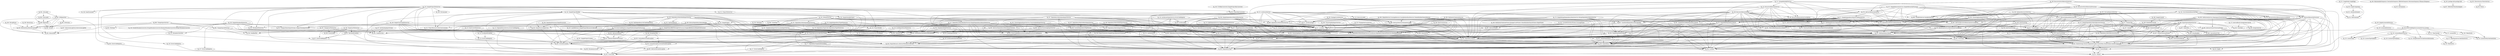 digraph G { 
"fg_002: AbstractDeviateException" -> "fg_001: ErrorCode"; 
"fg_003: DeviateException" -> "fg_002: AbstractDeviateException"; 
"fg_003: DeviateException" -> "fg_001: ErrorCode"; 
"fg_015: AttributeElement" -> "fg_014: XmlConstants"; 
"fg_016: GraphComponent" -> "fg_015: AttributeElement"; 
"fg_016: GraphComponent" -> "fg_014: XmlConstants"; 
"fg_024: LicenseException,DeviateFatalException" -> "fg_002: AbstractDeviateException"; 
"fg_024: LicenseException,DeviateFatalException" -> "fg_001: ErrorCode"; 
"fg_025: LicenseRestrictionException" -> "fg_003: DeviateException"; 
"fg_025: LicenseRestrictionException" -> "fg_001: ErrorCode"; 
"fg_027: ErrorCodeRegistry" -> "fg_001: ErrorCode"; 
"fg_028: HistoryEntry,HistoryConstants" -> "fg_005: HistoryPath"; 
"fg_029: TreeNode" -> "fg_010: Depth"; 
"fg_031: Ordered,NamePreProcessor" -> "fg_003: DeviateException"; 
"fg_032: ErrorCodeRegistry,ErrorCodeRegistry,ErrorCodeRegistry" -> "fg_001: ErrorCode"; 
"fg_033: NameProcessingService" -> "fg_003: DeviateException"; 
"fg_034: ProjectResource,AbstractMetadataCollection" -> "fg_009: MetadataAccessor"; 
"fg_035: TriFunction,DeviateExceptionBuilder" -> "fg_002: AbstractDeviateException"; 
"fg_035: TriFunction,DeviateExceptionBuilder" -> "fg_003: DeviateException"; 
"fg_035: TriFunction,DeviateExceptionBuilder" -> "fg_025: LicenseRestrictionException"; 
"fg_035: TriFunction,DeviateExceptionBuilder" -> "fg_001: ErrorCode"; 
"fg_035: TriFunction,DeviateExceptionBuilder" -> "fg_024: LicenseException,DeviateFatalException"; 
"fg_037: RevisionException" -> "fg_027: ErrorCodeRegistry"; 
"fg_037: RevisionException" -> "fg_003: DeviateException"; 
"fg_039: Dependency" -> "fg_038: Location"; 
"fg_039: Dependency" -> "fg_008: DependencyType"; 
"fg_040: DependencyMatrix" -> "fg_038: Location"; 
"fg_040: DependencyMatrix" -> "fg_034: ProjectResource,AbstractMetadataCollection"; 
"fg_040: DependencyMatrix" -> "fg_008: DependencyType"; 
"fg_040: DependencyMatrix" -> "fg_039: Dependency"; 
"fg_042: ClusterGroup,ClusterComponentCopier,ClusterItem,ClusterVisitor,ClusterComponent" -> "fg_041: Named"; 
"fg_042: ClusterGroup,ClusterComponentCopier,ClusterItem,ClusterVisitor,ClusterComponent" -> "fg_010: Depth"; 
"fg_042: ClusterGroup,ClusterComponentCopier,ClusterItem,ClusterVisitor,ClusterComponent" -> "fg_043: ClusterParent"; 
"fg_043: ClusterParent" -> "fg_041: Named"; 
"fg_044: Clustering" -> "fg_034: ProjectResource,AbstractMetadataCollection"; 
"fg_044: Clustering" -> "fg_042: ClusterGroup,ClusterComponentCopier,ClusterItem,ClusterVisitor,ClusterComponent"; 
"fg_044: Clustering" -> "fg_043: ClusterParent"; 
"fg_045: AbstractOrdered" -> "fg_031: Ordered,NamePreProcessor"; 
"fg_047: ClusterTraversalVisitor" -> "fg_044: Clustering"; 
"fg_047: ClusterTraversalVisitor" -> "fg_042: ClusterGroup,ClusterComponentCopier,ClusterItem,ClusterVisitor,ClusterComponent"; 
"fg_047: ClusterTraversalVisitor" -> "fg_046: TraversalVisitResult"; 
"fg_048: ClusterTraversal" -> "fg_044: Clustering"; 
"fg_048: ClusterTraversal" -> "fg_047: ClusterTraversalVisitor"; 
"fg_048: ClusterTraversal" -> "fg_042: ClusterGroup,ClusterComponentCopier,ClusterItem,ClusterVisitor,ClusterComponent"; 
"fg_048: ClusterTraversal" -> "fg_046: TraversalVisitResult"; 
"fg_049: DependencyMatrixReclusterService" -> "fg_040: DependencyMatrix"; 
"fg_049: DependencyMatrixReclusterService" -> "fg_044: Clustering"; 
"fg_049: DependencyMatrixReclusterService" -> "fg_042: ClusterGroup,ClusterComponentCopier,ClusterItem,ClusterVisitor,ClusterComponent"; 
"fg_050: DependencyMatrixExportService,ArchIssue,DependencyMatrixFileService,RootIndexElement" -> "fg_040: DependencyMatrix"; 
"fg_051: DependencyTypeFamily" -> "fg_008: DependencyType"; 
"fg_051: DependencyTypeFamily" -> "fg_039: Dependency"; 
"fg_052: BidiDependencyMatrix" -> "fg_040: DependencyMatrix"; 
"fg_052: BidiDependencyMatrix" -> "fg_038: Location"; 
"fg_052: BidiDependencyMatrix" -> "fg_008: DependencyType"; 
"fg_052: BidiDependencyMatrix" -> "fg_039: Dependency"; 
"fg_053: ClusteringImportService,ClusteringFileService,ClusteringExportService" -> "fg_044: Clustering"; 
"fg_054: SimpleDependencyMatrix" -> "fg_051: DependencyTypeFamily"; 
"fg_054: SimpleDependencyMatrix" -> "fg_040: DependencyMatrix"; 
"fg_054: SimpleDependencyMatrix" -> "fg_038: Location"; 
"fg_054: SimpleDependencyMatrix" -> "fg_034: ProjectResource,AbstractMetadataCollection"; 
"fg_054: SimpleDependencyMatrix" -> "fg_008: DependencyType"; 
"fg_054: SimpleDependencyMatrix" -> "fg_039: Dependency"; 
"fg_055: SimpleDependency" -> "fg_038: Location"; 
"fg_055: SimpleDependency" -> "fg_008: DependencyType"; 
"fg_055: SimpleDependency" -> "fg_039: Dependency"; 
"fg_056: DependencyMatrixBuilder" -> "fg_008: DependencyType"; 
"fg_056: DependencyMatrixBuilder" -> "fg_039: Dependency"; 
"fg_057: SimpleDependencyMatrixBuilder" -> "fg_056: DependencyMatrixBuilder"; 
"fg_057: SimpleDependencyMatrixBuilder" -> "fg_040: DependencyMatrix"; 
"fg_057: SimpleDependencyMatrixBuilder" -> "fg_055: SimpleDependency"; 
"fg_057: SimpleDependencyMatrixBuilder" -> "fg_054: SimpleDependencyMatrix"; 
"fg_057: SimpleDependencyMatrixBuilder" -> "fg_008: DependencyType"; 
"fg_057: SimpleDependencyMatrixBuilder" -> "fg_032: ErrorCodeRegistry,ErrorCodeRegistry,ErrorCodeRegistry"; 
"fg_057: SimpleDependencyMatrixBuilder" -> "fg_035: TriFunction,DeviateExceptionBuilder"; 
"fg_057: SimpleDependencyMatrixBuilder" -> "fg_039: Dependency"; 
"fg_058: DependencyMatrixImportService" -> "fg_040: DependencyMatrix"; 
"fg_059: CustomDependencyTypeFactory" -> "fg_051: DependencyTypeFamily"; 
"fg_059: CustomDependencyTypeFactory" -> "fg_008: DependencyType"; 
"fg_060: AbstractClusteringExportService" -> "fg_044: Clustering"; 
"fg_060: AbstractClusteringExportService" -> "fg_006: FilePathUtils"; 
"fg_060: AbstractClusteringExportService" -> "fg_032: ErrorCodeRegistry,ErrorCodeRegistry,ErrorCodeRegistry"; 
"fg_060: AbstractClusteringExportService" -> "fg_053: ClusteringImportService,ClusteringFileService,ClusteringExportService"; 
"fg_060: AbstractClusteringExportService" -> "fg_035: TriFunction,DeviateExceptionBuilder"; 
"fg_061: FilteredBidiDependencyMatrix" -> "fg_052: BidiDependencyMatrix"; 
"fg_062: AbstractPrinter" -> "fg_040: DependencyMatrix"; 
"fg_062: AbstractPrinter" -> "fg_050: DependencyMatrixExportService,ArchIssue,DependencyMatrixFileService,RootIndexElement"; 
"fg_063: AbstractDependencyMatrixExportService" -> "fg_040: DependencyMatrix"; 
"fg_063: AbstractDependencyMatrixExportService" -> "fg_006: FilePathUtils"; 
"fg_063: AbstractDependencyMatrixExportService" -> "fg_050: DependencyMatrixExportService,ArchIssue,DependencyMatrixFileService,RootIndexElement"; 
"fg_063: AbstractDependencyMatrixExportService" -> "fg_032: ErrorCodeRegistry,ErrorCodeRegistry,ErrorCodeRegistry"; 
"fg_063: AbstractDependencyMatrixExportService" -> "fg_035: TriFunction,DeviateExceptionBuilder"; 
"fg_064: AbstractClusterTraversalVisitor" -> "fg_044: Clustering"; 
"fg_064: AbstractClusterTraversalVisitor" -> "fg_047: ClusterTraversalVisitor"; 
"fg_064: AbstractClusterTraversalVisitor" -> "fg_042: ClusterGroup,ClusterComponentCopier,ClusterItem,ClusterVisitor,ClusterComponent"; 
"fg_064: AbstractClusterTraversalVisitor" -> "fg_046: TraversalVisitResult"; 
"fg_065: DependencyMatrixTypeDetection" -> "fg_051: DependencyTypeFamily"; 
"fg_065: DependencyMatrixTypeDetection" -> "fg_040: DependencyMatrix"; 
"fg_065: DependencyMatrixTypeDetection" -> "fg_008: DependencyType"; 
"fg_066: RelationUtil" -> "fg_051: DependencyTypeFamily"; 
"fg_066: RelationUtil" -> "fg_008: DependencyType"; 
"fg_066: RelationUtil" -> "fg_039: Dependency"; 
"fg_067: UnorderedDependencyMatrixBuilder" -> "fg_056: DependencyMatrixBuilder"; 
"fg_067: UnorderedDependencyMatrixBuilder" -> "fg_038: Location"; 
"fg_067: UnorderedDependencyMatrixBuilder" -> "fg_055: SimpleDependency"; 
"fg_067: UnorderedDependencyMatrixBuilder" -> "fg_054: SimpleDependencyMatrix"; 
"fg_067: UnorderedDependencyMatrixBuilder" -> "fg_057: SimpleDependencyMatrixBuilder"; 
"fg_067: UnorderedDependencyMatrixBuilder" -> "fg_008: DependencyType"; 
"fg_067: UnorderedDependencyMatrixBuilder" -> "fg_039: Dependency"; 
"fg_068: AbstractDetector,ParameterConfig" -> "fg_056: DependencyMatrixBuilder"; 
"fg_068: AbstractDetector,ParameterConfig" -> "fg_040: DependencyMatrix"; 
"fg_068: AbstractDetector,ParameterConfig" -> "fg_044: Clustering"; 
"fg_068: AbstractDetector,ParameterConfig" -> "fg_057: SimpleDependencyMatrixBuilder"; 
"fg_068: AbstractDetector,ParameterConfig" -> "fg_050: DependencyMatrixExportService,ArchIssue,DependencyMatrixFileService,RootIndexElement"; 
"fg_068: AbstractDetector,ParameterConfig" -> "fg_039: Dependency"; 
"fg_069: DependencyMatrixFilterService" -> "fg_040: DependencyMatrix"; 
"fg_069: DependencyMatrixFilterService" -> "fg_061: FilteredBidiDependencyMatrix"; 
"fg_070: SimpleBidiDependencyMatrix" -> "fg_040: DependencyMatrix"; 
"fg_070: SimpleBidiDependencyMatrix" -> "fg_038: Location"; 
"fg_070: SimpleBidiDependencyMatrix" -> "fg_054: SimpleDependencyMatrix"; 
"fg_070: SimpleBidiDependencyMatrix" -> "fg_057: SimpleDependencyMatrixBuilder"; 
"fg_070: SimpleBidiDependencyMatrix" -> "fg_052: BidiDependencyMatrix"; 
"fg_070: SimpleBidiDependencyMatrix" -> "fg_008: DependencyType"; 
"fg_070: SimpleBidiDependencyMatrix" -> "fg_039: Dependency"; 
"fg_071: ClusterUtils" -> "fg_064: AbstractClusterTraversalVisitor"; 
"fg_071: ClusterUtils" -> "fg_040: DependencyMatrix"; 
"fg_071: ClusterUtils" -> "fg_044: Clustering"; 
"fg_071: ClusterUtils" -> "fg_042: ClusterGroup,ClusterComponentCopier,ClusterItem,ClusterVisitor,ClusterComponent"; 
"fg_071: ClusterUtils" -> "fg_048: ClusterTraversal"; 
"fg_071: ClusterUtils" -> "fg_046: TraversalVisitResult"; 
"fg_072: HierarchyBasedMetricService" -> "fg_051: DependencyTypeFamily"; 
"fg_072: HierarchyBasedMetricService" -> "fg_040: DependencyMatrix"; 
"fg_072: HierarchyBasedMetricService" -> "fg_044: Clustering"; 
"fg_072: HierarchyBasedMetricService" -> "fg_038: Location"; 
"fg_072: HierarchyBasedMetricService" -> "fg_054: SimpleDependencyMatrix"; 
"fg_072: HierarchyBasedMetricService" -> "fg_052: BidiDependencyMatrix"; 
"fg_072: HierarchyBasedMetricService" -> "fg_070: SimpleBidiDependencyMatrix"; 
"fg_072: HierarchyBasedMetricService" -> "fg_011: Licensed"; 
"fg_072: HierarchyBasedMetricService" -> "fg_039: Dependency"; 
"fg_074: AbstractDependencyMatrixTraversalVisitor" -> "fg_073: TraversalVisitResult,DependencyMatrixTraversalVisitor"; 
"fg_075: TIntRangeIterator,DependencyMatrixTraversal" -> "fg_040: DependencyMatrix"; 
"fg_075: TIntRangeIterator,DependencyMatrixTraversal" -> "fg_038: Location"; 
"fg_075: TIntRangeIterator,DependencyMatrixTraversal" -> "fg_052: BidiDependencyMatrix"; 
"fg_075: TIntRangeIterator,DependencyMatrixTraversal" -> "fg_061: FilteredBidiDependencyMatrix"; 
"fg_075: TIntRangeIterator,DependencyMatrixTraversal" -> "fg_073: TraversalVisitResult,DependencyMatrixTraversalVisitor"; 
"fg_076: DependencyMatrixCondenseService" -> "fg_040: DependencyMatrix"; 
"fg_076: DependencyMatrixCondenseService" -> "fg_052: BidiDependencyMatrix"; 
"fg_077: SimpleDependencyMatrixCondenseService" -> "fg_040: DependencyMatrix"; 
"fg_077: SimpleDependencyMatrixCondenseService" -> "fg_076: DependencyMatrixCondenseService"; 
"fg_077: SimpleDependencyMatrixCondenseService" -> "fg_038: Location"; 
"fg_077: SimpleDependencyMatrixCondenseService" -> "fg_067: UnorderedDependencyMatrixBuilder"; 
"fg_077: SimpleDependencyMatrixCondenseService" -> "fg_054: SimpleDependencyMatrix"; 
"fg_077: SimpleDependencyMatrixCondenseService" -> "fg_073: TraversalVisitResult,DependencyMatrixTraversalVisitor"; 
"fg_077: SimpleDependencyMatrixCondenseService" -> "fg_008: DependencyType"; 
"fg_077: SimpleDependencyMatrixCondenseService" -> "fg_075: TIntRangeIterator,DependencyMatrixTraversal"; 
"fg_077: SimpleDependencyMatrixCondenseService" -> "fg_039: Dependency"; 
"fg_077: SimpleDependencyMatrixCondenseService" -> "fg_070: SimpleBidiDependencyMatrix"; 
"fg_077: SimpleDependencyMatrixCondenseService" -> "fg_011: Licensed"; 
"fg_077: SimpleDependencyMatrixCondenseService" -> "fg_052: BidiDependencyMatrix"; 
"fg_077: SimpleDependencyMatrixCondenseService" -> "fg_074: AbstractDependencyMatrixTraversalVisitor"; 
"fg_078: HierarchyService,HierarchyServiceOptions" -> "fg_040: DependencyMatrix"; 
"fg_078: HierarchyService,HierarchyServiceOptions" -> "fg_044: Clustering"; 
"fg_078: HierarchyService,HierarchyServiceOptions" -> "fg_052: BidiDependencyMatrix"; 
"fg_079: AbstractHierarchyService" -> "fg_040: DependencyMatrix"; 
"fg_079: AbstractHierarchyService" -> "fg_044: Clustering"; 
"fg_079: AbstractHierarchyService" -> "fg_076: DependencyMatrixCondenseService"; 
"fg_079: AbstractHierarchyService" -> "fg_054: SimpleDependencyMatrix"; 
"fg_079: AbstractHierarchyService" -> "fg_070: SimpleBidiDependencyMatrix"; 
"fg_079: AbstractHierarchyService" -> "fg_077: SimpleDependencyMatrixCondenseService"; 
"fg_079: AbstractHierarchyService" -> "fg_078: HierarchyService,HierarchyServiceOptions"; 
"fg_080: VariableSelector,VariableSelectors" -> "fg_052: BidiDependencyMatrix"; 
"fg_081: SimpleFilteredBidiDependencyMatrix" -> "fg_051: DependencyTypeFamily"; 
"fg_081: SimpleFilteredBidiDependencyMatrix" -> "fg_040: DependencyMatrix"; 
"fg_081: SimpleFilteredBidiDependencyMatrix" -> "fg_038: Location"; 
"fg_081: SimpleFilteredBidiDependencyMatrix" -> "fg_034: ProjectResource,AbstractMetadataCollection"; 
"fg_081: SimpleFilteredBidiDependencyMatrix" -> "fg_052: BidiDependencyMatrix"; 
"fg_081: SimpleFilteredBidiDependencyMatrix" -> "fg_061: FilteredBidiDependencyMatrix"; 
"fg_081: SimpleFilteredBidiDependencyMatrix" -> "fg_008: DependencyType"; 
"fg_081: SimpleFilteredBidiDependencyMatrix" -> "fg_039: Dependency"; 
"fg_082: AbstractRecursiveHierarchyServiceOptions" -> "fg_012: ClusterName"; 
"fg_082: AbstractRecursiveHierarchyServiceOptions" -> "fg_061: FilteredBidiDependencyMatrix"; 
"fg_082: AbstractRecursiveHierarchyServiceOptions" -> "fg_078: HierarchyService,HierarchyServiceOptions"; 
"fg_083: AbstractHierarchyProcessor" -> "fg_040: DependencyMatrix"; 
"fg_083: AbstractHierarchyProcessor" -> "fg_012: ClusterName"; 
"fg_083: AbstractHierarchyProcessor" -> "fg_076: DependencyMatrixCondenseService"; 
"fg_083: AbstractHierarchyProcessor" -> "fg_038: Location"; 
"fg_083: AbstractHierarchyProcessor" -> "fg_067: UnorderedDependencyMatrixBuilder"; 
"fg_083: AbstractHierarchyProcessor" -> "fg_043: ClusterParent"; 
"fg_083: AbstractHierarchyProcessor" -> "fg_078: HierarchyService,HierarchyServiceOptions"; 
"fg_083: AbstractHierarchyProcessor" -> "fg_039: Dependency"; 
"fg_083: AbstractHierarchyProcessor" -> "fg_044: Clustering"; 
"fg_083: AbstractHierarchyProcessor" -> "fg_041: Named"; 
"fg_083: AbstractHierarchyProcessor" -> "fg_042: ClusterGroup,ClusterComponentCopier,ClusterItem,ClusterVisitor,ClusterComponent"; 
"fg_083: AbstractHierarchyProcessor" -> "fg_070: SimpleBidiDependencyMatrix"; 
"fg_083: AbstractHierarchyProcessor" -> "fg_052: BidiDependencyMatrix"; 
"fg_084: ChangeSpaceIOService" -> "fg_026: ModifiedFile"; 
"fg_084: ChangeSpaceIOService" -> "fg_027: ErrorCodeRegistry"; 
"fg_084: ChangeSpaceIOService" -> "fg_006: FilePathUtils"; 
"fg_084: ChangeSpaceIOService" -> "fg_035: TriFunction,DeviateExceptionBuilder"; 
"fg_086: ChangeSpaceService" -> "fg_005: HistoryPath"; 
"fg_086: ChangeSpaceService" -> "fg_026: ModifiedFile"; 
"fg_086: ChangeSpaceService" -> "fg_033: NameProcessingService"; 
"fg_086: ChangeSpaceService" -> "fg_085: FileName"; 
"fg_086: ChangeSpaceService" -> "fg_084: ChangeSpaceIOService"; 
"fg_086: ChangeSpaceService" -> "fg_028: HistoryEntry,HistoryConstants"; 
"fg_087: SubversionLogEntry,SubversionLogPath" -> "fg_005: HistoryPath"; 
"fg_089: Repository" -> "fg_028: HistoryEntry,HistoryConstants"; 
"fg_089: Repository" -> "fg_088: Version"; 
"fg_090: ScmLoader" -> "fg_089: Repository"; 
"fg_091: GitLoader" -> "fg_094: GitRepository"; 
"fg_091: GitLoader" -> "fg_090: ScmLoader"; 
"fg_091: GitLoader" -> "fg_089: Repository"; 
"fg_092: ErrorCodeRegistry" -> "fg_001: ErrorCode"; 
"fg_093: GitVersion" -> "fg_088: Version"; 
"fg_094: GitRepository" -> "fg_005: HistoryPath"; 
"fg_094: GitRepository" -> "fg_089: Repository"; 
"fg_094: GitRepository" -> "fg_092: ErrorCodeRegistry"; 
"fg_094: GitRepository" -> "fg_093: GitVersion"; 
"fg_094: GitRepository" -> "fg_035: TriFunction,DeviateExceptionBuilder"; 
"fg_094: GitRepository" -> "fg_028: HistoryEntry,HistoryConstants"; 
"fg_094: GitRepository" -> "fg_088: Version"; 
"fg_095: BoundingBox" -> "fg_038: Location"; 
"fg_097: StyleUtils" -> "fg_095: BoundingBox"; 
"fg_097: StyleUtils" -> "fg_096: SpreadsheetUtils"; 
"fg_098: ExportSpreadsheetService" -> "fg_049: DependencyMatrixReclusterService"; 
"fg_098: ExportSpreadsheetService" -> "fg_029: TreeNode"; 
"fg_098: ExportSpreadsheetService" -> "fg_040: DependencyMatrix"; 
"fg_098: ExportSpreadsheetService" -> "fg_047: ClusterTraversalVisitor"; 
"fg_098: ExportSpreadsheetService" -> "fg_095: BoundingBox"; 
"fg_098: ExportSpreadsheetService" -> "fg_008: DependencyType"; 
"fg_098: ExportSpreadsheetService" -> "fg_039: Dependency"; 
"fg_098: ExportSpreadsheetService" -> "fg_051: DependencyTypeFamily"; 
"fg_098: ExportSpreadsheetService" -> "fg_044: Clustering"; 
"fg_098: ExportSpreadsheetService" -> "fg_042: ClusterGroup,ClusterComponentCopier,ClusterItem,ClusterVisitor,ClusterComponent"; 
"fg_098: ExportSpreadsheetService" -> "fg_096: SpreadsheetUtils"; 
"fg_098: ExportSpreadsheetService" -> "fg_048: ClusterTraversal"; 
"fg_098: ExportSpreadsheetService" -> "fg_011: Licensed"; 
"fg_098: ExportSpreadsheetService" -> "fg_046: TraversalVisitResult"; 
"fg_098: ExportSpreadsheetService" -> "fg_030: IntegerInterval"; 
"fg_098: ExportSpreadsheetService" -> "fg_097: StyleUtils"; 
"fg_101: DependencyMatrixJsonExportService" -> "fg_063: AbstractDependencyMatrixExportService"; 
"fg_101: DependencyMatrixJsonExportService" -> "fg_040: DependencyMatrix"; 
"fg_101: DependencyMatrixJsonExportService" -> "fg_011: Licensed"; 
"fg_101: DependencyMatrixJsonExportService" -> "fg_008: DependencyType"; 
"fg_101: DependencyMatrixJsonExportService" -> "fg_032: ErrorCodeRegistry,ErrorCodeRegistry,ErrorCodeRegistry"; 
"fg_101: DependencyMatrixJsonExportService" -> "fg_035: TriFunction,DeviateExceptionBuilder"; 
"fg_101: DependencyMatrixJsonExportService" -> "fg_039: Dependency"; 
"fg_102: HotspotService" -> "fg_065: DependencyMatrixTypeDetection"; 
"fg_102: HotspotService" -> "fg_040: DependencyMatrix"; 
"fg_102: HotspotService" -> "fg_100: FileName"; 
"fg_102: HotspotService" -> "fg_101: DependencyMatrixJsonExportService"; 
"fg_102: HotspotService" -> "fg_069: DependencyMatrixFilterService"; 
"fg_102: HotspotService" -> "fg_013: JsonExportService"; 
"fg_102: HotspotService" -> "fg_006: FilePathUtils"; 
"fg_102: HotspotService" -> "fg_099: UnionFind"; 
"fg_102: HotspotService" -> "fg_050: DependencyMatrixExportService,ArchIssue,DependencyMatrixFileService,RootIndexElement"; 
"fg_103: RecursiveStrictHierarchyServiceOptions" -> "fg_082: AbstractRecursiveHierarchyServiceOptions"; 
"fg_104: StrictModuleHierarchyTask" -> "fg_040: DependencyMatrix"; 
"fg_104: StrictModuleHierarchyTask" -> "fg_012: ClusterName"; 
"fg_104: StrictModuleHierarchyTask" -> "fg_038: Location"; 
"fg_104: StrictModuleHierarchyTask" -> "fg_076: DependencyMatrixCondenseService"; 
"fg_104: StrictModuleHierarchyTask" -> "fg_067: UnorderedDependencyMatrixBuilder"; 
"fg_104: StrictModuleHierarchyTask" -> "fg_080: VariableSelector,VariableSelectors"; 
"fg_104: StrictModuleHierarchyTask" -> "fg_103: RecursiveStrictHierarchyServiceOptions"; 
"fg_104: StrictModuleHierarchyTask" -> "fg_043: ClusterParent"; 
"fg_104: StrictModuleHierarchyTask" -> "fg_078: HierarchyService,HierarchyServiceOptions"; 
"fg_104: StrictModuleHierarchyTask" -> "fg_039: Dependency"; 
"fg_104: StrictModuleHierarchyTask" -> "fg_083: AbstractHierarchyProcessor"; 
"fg_104: StrictModuleHierarchyTask" -> "fg_044: Clustering"; 
"fg_104: StrictModuleHierarchyTask" -> "fg_041: Named"; 
"fg_104: StrictModuleHierarchyTask" -> "fg_042: ClusterGroup,ClusterComponentCopier,ClusterItem,ClusterVisitor,ClusterComponent"; 
"fg_104: StrictModuleHierarchyTask" -> "fg_070: SimpleBidiDependencyMatrix"; 
"fg_104: StrictModuleHierarchyTask" -> "fg_052: BidiDependencyMatrix"; 
"fg_104: StrictModuleHierarchyTask" -> "fg_061: FilteredBidiDependencyMatrix"; 
"fg_104: StrictModuleHierarchyTask" -> "fg_082: AbstractRecursiveHierarchyServiceOptions"; 
"fg_104: StrictModuleHierarchyTask" -> "fg_081: SimpleFilteredBidiDependencyMatrix"; 
"fg_105: RecursiveStrictHierarchyProcessor" -> "fg_040: DependencyMatrix"; 
"fg_105: RecursiveStrictHierarchyProcessor" -> "fg_076: DependencyMatrixCondenseService"; 
"fg_105: RecursiveStrictHierarchyProcessor" -> "fg_080: VariableSelector,VariableSelectors"; 
"fg_105: RecursiveStrictHierarchyProcessor" -> "fg_103: RecursiveStrictHierarchyServiceOptions"; 
"fg_105: RecursiveStrictHierarchyProcessor" -> "fg_075: TIntRangeIterator,DependencyMatrixTraversal"; 
"fg_105: RecursiveStrictHierarchyProcessor" -> "fg_043: ClusterParent"; 
"fg_105: RecursiveStrictHierarchyProcessor" -> "fg_083: AbstractHierarchyProcessor"; 
"fg_105: RecursiveStrictHierarchyProcessor" -> "fg_044: Clustering"; 
"fg_105: RecursiveStrictHierarchyProcessor" -> "fg_041: Named"; 
"fg_105: RecursiveStrictHierarchyProcessor" -> "fg_042: ClusterGroup,ClusterComponentCopier,ClusterItem,ClusterVisitor,ClusterComponent"; 
"fg_105: RecursiveStrictHierarchyProcessor" -> "fg_052: BidiDependencyMatrix"; 
"fg_105: RecursiveStrictHierarchyProcessor" -> "fg_061: FilteredBidiDependencyMatrix"; 
"fg_105: RecursiveStrictHierarchyProcessor" -> "fg_081: SimpleFilteredBidiDependencyMatrix"; 
"fg_105: RecursiveStrictHierarchyProcessor" -> "fg_104: StrictModuleHierarchyTask"; 
"fg_106: RecursiveStrictHierarchyService" -> "fg_105: RecursiveStrictHierarchyProcessor"; 
"fg_106: RecursiveStrictHierarchyService" -> "fg_083: AbstractHierarchyProcessor"; 
"fg_106: RecursiveStrictHierarchyService" -> "fg_044: Clustering"; 
"fg_106: RecursiveStrictHierarchyService" -> "fg_076: DependencyMatrixCondenseService"; 
"fg_106: RecursiveStrictHierarchyService" -> "fg_080: VariableSelector,VariableSelectors"; 
"fg_106: RecursiveStrictHierarchyService" -> "fg_103: RecursiveStrictHierarchyServiceOptions"; 
"fg_106: RecursiveStrictHierarchyService" -> "fg_079: AbstractHierarchyService"; 
"fg_106: RecursiveStrictHierarchyService" -> "fg_052: BidiDependencyMatrix"; 
"fg_107: SimpleHierarchyService,SimpleHierarchyProcessor" -> "fg_040: DependencyMatrix"; 
"fg_107: SimpleHierarchyService,SimpleHierarchyProcessor" -> "fg_083: AbstractHierarchyProcessor"; 
"fg_107: SimpleHierarchyService,SimpleHierarchyProcessor" -> "fg_044: Clustering"; 
"fg_107: SimpleHierarchyService,SimpleHierarchyProcessor" -> "fg_076: DependencyMatrixCondenseService"; 
"fg_107: SimpleHierarchyService,SimpleHierarchyProcessor" -> "fg_041: Named"; 
"fg_107: SimpleHierarchyService,SimpleHierarchyProcessor" -> "fg_042: ClusterGroup,ClusterComponentCopier,ClusterItem,ClusterVisitor,ClusterComponent"; 
"fg_107: SimpleHierarchyService,SimpleHierarchyProcessor" -> "fg_079: AbstractHierarchyService"; 
"fg_107: SimpleHierarchyService,SimpleHierarchyProcessor" -> "fg_011: Licensed"; 
"fg_107: SimpleHierarchyService,SimpleHierarchyProcessor" -> "fg_052: BidiDependencyMatrix"; 
"fg_107: SimpleHierarchyService,SimpleHierarchyProcessor" -> "fg_075: TIntRangeIterator,DependencyMatrixTraversal"; 
"fg_107: SimpleHierarchyService,SimpleHierarchyProcessor" -> "fg_043: ClusterParent"; 
"fg_107: SimpleHierarchyService,SimpleHierarchyProcessor" -> "fg_078: HierarchyService,HierarchyServiceOptions"; 
"fg_108: RecursiveHierarchyServiceOptions" -> "fg_082: AbstractRecursiveHierarchyServiceOptions"; 
"fg_109: RecursiveHierarchyTask" -> "fg_012: ClusterName"; 
"fg_109: RecursiveHierarchyTask" -> "fg_040: DependencyMatrix"; 
"fg_109: RecursiveHierarchyTask" -> "fg_076: DependencyMatrixCondenseService"; 
"fg_109: RecursiveHierarchyTask" -> "fg_038: Location"; 
"fg_109: RecursiveHierarchyTask" -> "fg_080: VariableSelector,VariableSelectors"; 
"fg_109: RecursiveHierarchyTask" -> "fg_067: UnorderedDependencyMatrixBuilder"; 
"fg_109: RecursiveHierarchyTask" -> "fg_054: SimpleDependencyMatrix"; 
"fg_109: RecursiveHierarchyTask" -> "fg_075: TIntRangeIterator,DependencyMatrixTraversal"; 
"fg_109: RecursiveHierarchyTask" -> "fg_043: ClusterParent"; 
"fg_109: RecursiveHierarchyTask" -> "fg_078: HierarchyService,HierarchyServiceOptions"; 
"fg_109: RecursiveHierarchyTask" -> "fg_039: Dependency"; 
"fg_109: RecursiveHierarchyTask" -> "fg_044: Clustering"; 
"fg_109: RecursiveHierarchyTask" -> "fg_041: Named"; 
"fg_109: RecursiveHierarchyTask" -> "fg_042: ClusterGroup,ClusterComponentCopier,ClusterItem,ClusterVisitor,ClusterComponent"; 
"fg_109: RecursiveHierarchyTask" -> "fg_070: SimpleBidiDependencyMatrix"; 
"fg_109: RecursiveHierarchyTask" -> "fg_052: BidiDependencyMatrix"; 
"fg_109: RecursiveHierarchyTask" -> "fg_082: AbstractRecursiveHierarchyServiceOptions"; 
"fg_109: RecursiveHierarchyTask" -> "fg_061: FilteredBidiDependencyMatrix"; 
"fg_109: RecursiveHierarchyTask" -> "fg_081: SimpleFilteredBidiDependencyMatrix"; 
"fg_109: RecursiveHierarchyTask" -> "fg_108: RecursiveHierarchyServiceOptions"; 
"fg_110: RecursiveHierarchyService" -> "fg_012: ClusterName"; 
"fg_110: RecursiveHierarchyService" -> "fg_040: DependencyMatrix"; 
"fg_110: RecursiveHierarchyService" -> "fg_044: Clustering"; 
"fg_110: RecursiveHierarchyService" -> "fg_076: DependencyMatrixCondenseService"; 
"fg_110: RecursiveHierarchyService" -> "fg_080: VariableSelector,VariableSelectors"; 
"fg_110: RecursiveHierarchyService" -> "fg_109: RecursiveHierarchyTask"; 
"fg_110: RecursiveHierarchyService" -> "fg_079: AbstractHierarchyService"; 
"fg_110: RecursiveHierarchyService" -> "fg_052: BidiDependencyMatrix"; 
"fg_110: RecursiveHierarchyService" -> "fg_011: Licensed"; 
"fg_110: RecursiveHierarchyService" -> "fg_061: FilteredBidiDependencyMatrix"; 
"fg_110: RecursiveHierarchyService" -> "fg_081: SimpleFilteredBidiDependencyMatrix"; 
"fg_110: RecursiveHierarchyService" -> "fg_108: RecursiveHierarchyServiceOptions"; 
"fg_111: DesignRuleSplitService" -> "fg_040: DependencyMatrix"; 
"fg_111: DesignRuleSplitService" -> "fg_044: Clustering"; 
"fg_111: DesignRuleSplitService" -> "fg_038: Location"; 
"fg_111: DesignRuleSplitService" -> "fg_069: DependencyMatrixFilterService"; 
"fg_111: DesignRuleSplitService" -> "fg_042: ClusterGroup,ClusterComponentCopier,ClusterItem,ClusterVisitor,ClusterComponent"; 
"fg_111: DesignRuleSplitService" -> "fg_054: SimpleDependencyMatrix"; 
"fg_111: DesignRuleSplitService" -> "fg_070: SimpleBidiDependencyMatrix"; 
"fg_111: DesignRuleSplitService" -> "fg_108: RecursiveHierarchyServiceOptions"; 
"fg_111: DesignRuleSplitService" -> "fg_078: HierarchyService,HierarchyServiceOptions"; 
"fg_111: DesignRuleSplitService" -> "fg_110: RecursiveHierarchyService"; 
"fg_112: DependsParserService,ErrorCodeRegistry" -> "fg_035: TriFunction,DeviateExceptionBuilder"; 
"fg_112: DependsParserService,ErrorCodeRegistry" -> "fg_001: ErrorCode"; 
"fg_113: ErrorCodeRegistry" -> "fg_001: ErrorCode"; 
"fg_114: ArchRootException" -> "fg_113: ErrorCodeRegistry"; 
"fg_114: ArchRootException" -> "fg_003: DeviateException"; 
"fg_115: RootCoverFileService" -> "fg_113: ErrorCodeRegistry"; 
"fg_115: RootCoverFileService" -> "fg_004: VisibleForTest"; 
"fg_115: RootCoverFileService" -> "fg_114: ArchRootException"; 
"fg_115: RootCoverFileService" -> "fg_050: DependencyMatrixExportService,ArchIssue,DependencyMatrixFileService,RootIndexElement"; 
"fg_117: ErrorCodeRegistry" -> "fg_001: ErrorCode"; 
"fg_118: ArchReportDocxFileService" -> "fg_006: FilePathUtils"; 
"fg_118: ArchReportDocxFileService" -> "fg_116: ArchReportDocumentService,ArchReport"; 
"fg_118: ArchReportDocxFileService" -> "fg_117: ErrorCodeRegistry"; 
"fg_118: ArchReportDocxFileService" -> "fg_035: TriFunction,DeviateExceptionBuilder"; 
"fg_119: DetectorLoader" -> "fg_068: AbstractDetector,ParameterConfig"; 
"fg_120: ArchIssueInstanceMetaData" -> "fg_034: ProjectResource,AbstractMetadataCollection"; 
"fg_121: ArchIssueUtil" -> "fg_051: DependencyTypeFamily"; 
"fg_121: ArchIssueUtil" -> "fg_008: DependencyType"; 
"fg_122: ArchIssueService" -> "fg_065: DependencyMatrixTypeDetection"; 
"fg_122: ArchIssueService" -> "fg_040: DependencyMatrix"; 
"fg_122: ArchIssueService" -> "fg_012: ClusterName"; 
"fg_122: ArchIssueService" -> "fg_018: ArchIssueKey"; 
"fg_122: ArchIssueService" -> "fg_069: DependencyMatrixFilterService"; 
"fg_122: ArchIssueService" -> "fg_013: JsonExportService"; 
"fg_122: ArchIssueService" -> "fg_017: ArchIssueType"; 
"fg_122: ArchIssueService" -> "fg_008: DependencyType"; 
"fg_122: ArchIssueService" -> "fg_019: MetadataFileService"; 
"fg_122: ArchIssueService" -> "fg_044: Clustering"; 
"fg_122: ArchIssueService" -> "fg_034: ProjectResource,AbstractMetadataCollection"; 
"fg_122: ArchIssueService" -> "fg_119: DetectorLoader"; 
"fg_122: ArchIssueService" -> "fg_042: ClusterGroup,ClusterComponentCopier,ClusterItem,ClusterVisitor,ClusterComponent"; 
"fg_122: ArchIssueService" -> "fg_011: Licensed"; 
"fg_122: ArchIssueService" -> "fg_121: ArchIssueUtil"; 
"fg_122: ArchIssueService" -> "fg_120: ArchIssueInstanceMetaData"; 
"fg_122: ArchIssueService" -> "fg_053: ClusteringImportService,ClusteringFileService,ClusteringExportService"; 
"fg_122: ArchIssueService" -> "fg_068: AbstractDetector,ParameterConfig"; 
"fg_122: ArchIssueService" -> "fg_050: DependencyMatrixExportService,ArchIssue,DependencyMatrixFileService,RootIndexElement"; 
"fg_122: ArchIssueService" -> "fg_062: AbstractPrinter"; 
"fg_123: ArchIssueOutputService,ErrorCodeRegistry" -> "fg_040: DependencyMatrix"; 
"fg_123: ArchIssueOutputService,ErrorCodeRegistry" -> "fg_018: ArchIssueKey"; 
"fg_123: ArchIssueOutputService,ErrorCodeRegistry" -> "fg_011: Licensed"; 
"fg_123: ArchIssueOutputService,ErrorCodeRegistry" -> "fg_017: ArchIssueType"; 
"fg_123: ArchIssueOutputService,ErrorCodeRegistry" -> "fg_050: DependencyMatrixExportService,ArchIssue,DependencyMatrixFileService,RootIndexElement"; 
"fg_123: ArchIssueOutputService,ErrorCodeRegistry" -> "fg_035: TriFunction,DeviateExceptionBuilder"; 
"fg_123: ArchIssueOutputService,ErrorCodeRegistry" -> "fg_001: ErrorCode"; 
"fg_127: HttpTimeServer,NtpTimeServer" -> "fg_126: TimeServer"; 
"fg_129: ErrorCodeRegistry,LicenseService,License" -> "fg_131: TimeChecker"; 
"fg_129: ErrorCodeRegistry,LicenseService,License" -> "fg_132: StringFormatUtil,HardwareInformation"; 
"fg_129: ErrorCodeRegistry,LicenseService,License" -> "fg_125: LicenseTime"; 
"fg_129: ErrorCodeRegistry,LicenseService,License" -> "fg_124: LicenseEntity,MachineEntity"; 
"fg_129: ErrorCodeRegistry,LicenseService,License" -> "fg_137: LicenseFile"; 
"fg_129: ErrorCodeRegistry,LicenseService,License" -> "fg_136: TokenEntity"; 
"fg_129: ErrorCodeRegistry,LicenseService,License" -> "fg_035: TriFunction,DeviateExceptionBuilder"; 
"fg_129: ErrorCodeRegistry,LicenseService,License" -> "fg_135: LicenseRequestService"; 
"fg_129: ErrorCodeRegistry,LicenseService,License" -> "fg_001: ErrorCode"; 
"fg_130: SimpleLicenseInfoService" -> "fg_128: LicenseInfoService"; 
"fg_130: SimpleLicenseInfoService" -> "fg_129: ErrorCodeRegistry,LicenseService,License"; 
"fg_130: SimpleLicenseInfoService" -> "fg_125: LicenseTime"; 
"fg_131: TimeChecker" -> "fg_127: HttpTimeServer,NtpTimeServer"; 
"fg_131: TimeChecker" -> "fg_126: TimeServer"; 
"fg_135: LicenseRequestService" -> "fg_133: LicenseTypeValidator"; 
"fg_135: LicenseRequestService" -> "fg_132: StringFormatUtil,HardwareInformation"; 
"fg_135: LicenseRequestService" -> "fg_125: LicenseTime"; 
"fg_135: LicenseRequestService" -> "fg_134: LicenseTypeValidator"; 
"fg_135: LicenseRequestService" -> "fg_124: LicenseEntity,MachineEntity"; 
"fg_137: LicenseFile" -> "fg_124: LicenseEntity,MachineEntity"; 
"fg_138: ProjectResourceCollection,Project" -> "fg_040: DependencyMatrix"; 
"fg_138: ProjectResourceCollection,Project" -> "fg_044: Clustering"; 
"fg_138: ProjectResourceCollection,Project" -> "fg_034: ProjectResource,AbstractMetadataCollection"; 
"fg_138: ProjectResourceCollection,Project" -> "fg_041: Named"; 
"fg_138: ProjectResourceCollection,Project" -> "fg_009: MetadataAccessor"; 
"fg_139: ProjectConverter,SimpleProjectResourceConverter" -> "fg_034: ProjectResource,AbstractMetadataCollection"; 
"fg_140: SimpleMutableProject" -> "fg_040: DependencyMatrix"; 
"fg_140: SimpleMutableProject" -> "fg_044: Clustering"; 
"fg_140: SimpleMutableProject" -> "fg_034: ProjectResource,AbstractMetadataCollection"; 
"fg_140: SimpleMutableProject" -> "fg_143: SimpleProject"; 
"fg_140: SimpleMutableProject" -> "fg_138: ProjectResourceCollection,Project"; 
"fg_142: LazyReference,SimpleProjectResourceCollection" -> "fg_034: ProjectResource,AbstractMetadataCollection"; 
"fg_142: LazyReference,SimpleProjectResourceCollection" -> "fg_138: ProjectResourceCollection,Project"; 
"fg_143: SimpleProject" -> "fg_040: DependencyMatrix"; 
"fg_143: SimpleProject" -> "fg_044: Clustering"; 
"fg_143: SimpleProject" -> "fg_034: ProjectResource,AbstractMetadataCollection"; 
"fg_143: SimpleProject" -> "fg_142: LazyReference,SimpleProjectResourceCollection"; 
"fg_143: SimpleProject" -> "fg_141: ProjectResourceCollectionConstants"; 
"fg_143: SimpleProject" -> "fg_138: ProjectResourceCollection,Project"; 
"fg_144: ProjectBuilder" -> "fg_040: DependencyMatrix"; 
"fg_144: ProjectBuilder" -> "fg_044: Clustering"; 
"fg_144: ProjectBuilder" -> "fg_034: ProjectResource,AbstractMetadataCollection"; 
"fg_144: ProjectBuilder" -> "fg_138: ProjectResourceCollection,Project"; 
"fg_145: SimpleProjectBuilder" -> "fg_144: ProjectBuilder"; 
"fg_145: SimpleProjectBuilder" -> "fg_040: DependencyMatrix"; 
"fg_145: SimpleProjectBuilder" -> "fg_044: Clustering"; 
"fg_145: SimpleProjectBuilder" -> "fg_140: SimpleMutableProject"; 
"fg_145: SimpleProjectBuilder" -> "fg_034: ProjectResource,AbstractMetadataCollection"; 
"fg_145: SimpleProjectBuilder" -> "fg_009: MetadataAccessor"; 
"fg_145: SimpleProjectBuilder" -> "fg_142: LazyReference,SimpleProjectResourceCollection"; 
"fg_145: SimpleProjectBuilder" -> "fg_143: SimpleProject"; 
"fg_145: SimpleProjectBuilder" -> "fg_141: ProjectResourceCollectionConstants"; 
"fg_145: SimpleProjectBuilder" -> "fg_138: ProjectResourceCollection,Project"; 
"fg_147: DependencyMatrixBuilderFactory,SimpleDependencyMatrixFileService" -> "fg_040: DependencyMatrix"; 
"fg_147: DependencyMatrixBuilderFactory,SimpleDependencyMatrixFileService" -> "fg_038: Location"; 
"fg_147: DependencyMatrixBuilderFactory,SimpleDependencyMatrixFileService" -> "fg_057: SimpleDependencyMatrixBuilder"; 
"fg_147: DependencyMatrixBuilderFactory,SimpleDependencyMatrixFileService" -> "fg_008: DependencyType"; 
"fg_147: DependencyMatrixBuilderFactory,SimpleDependencyMatrixFileService" -> "fg_006: FilePathUtils"; 
"fg_147: DependencyMatrixBuilderFactory,SimpleDependencyMatrixFileService" -> "fg_039: Dependency"; 
"fg_147: DependencyMatrixBuilderFactory,SimpleDependencyMatrixFileService" -> "fg_056: DependencyMatrixBuilder"; 
"fg_147: DependencyMatrixBuilderFactory,SimpleDependencyMatrixFileService" -> "fg_004: VisibleForTest"; 
"fg_147: DependencyMatrixBuilderFactory,SimpleDependencyMatrixFileService" -> "fg_021: CompactDataOutputStream,CompactDataInputStream"; 
"fg_147: DependencyMatrixBuilderFactory,SimpleDependencyMatrixFileService" -> "fg_011: Licensed"; 
"fg_147: DependencyMatrixBuilderFactory,SimpleDependencyMatrixFileService" -> "fg_050: DependencyMatrixExportService,ArchIssue,DependencyMatrixFileService,RootIndexElement"; 
"fg_147: DependencyMatrixBuilderFactory,SimpleDependencyMatrixFileService" -> "fg_032: ErrorCodeRegistry,ErrorCodeRegistry,ErrorCodeRegistry"; 
"fg_147: DependencyMatrixBuilderFactory,SimpleDependencyMatrixFileService" -> "fg_035: TriFunction,DeviateExceptionBuilder"; 
"fg_149: SimpleClusteringFileService" -> "fg_021: CompactDataOutputStream,CompactDataInputStream"; 
"fg_149: SimpleClusteringFileService" -> "fg_004: VisibleForTest"; 
"fg_149: SimpleClusteringFileService" -> "fg_044: Clustering"; 
"fg_149: SimpleClusteringFileService" -> "fg_042: ClusterGroup,ClusterComponentCopier,ClusterItem,ClusterVisitor,ClusterComponent"; 
"fg_149: SimpleClusteringFileService" -> "fg_011: Licensed"; 
"fg_149: SimpleClusteringFileService" -> "fg_006: FilePathUtils"; 
"fg_149: SimpleClusteringFileService" -> "fg_053: ClusteringImportService,ClusteringFileService,ClusteringExportService"; 
"fg_149: SimpleClusteringFileService" -> "fg_032: ErrorCodeRegistry,ErrorCodeRegistry,ErrorCodeRegistry"; 
"fg_149: SimpleClusteringFileService" -> "fg_035: TriFunction,DeviateExceptionBuilder"; 
"fg_150: ErrorCodeRegistry" -> "fg_001: ErrorCode"; 
"fg_151: ProjectFileService" -> "fg_138: ProjectResourceCollection,Project"; 
"fg_152: MatrixResourceConverter" -> "fg_040: DependencyMatrix"; 
"fg_152: MatrixResourceConverter" -> "fg_139: ProjectConverter,SimpleProjectResourceConverter"; 
"fg_152: MatrixResourceConverter" -> "fg_050: DependencyMatrixExportService,ArchIssue,DependencyMatrixFileService,RootIndexElement"; 
"fg_153: ClusteringResourceConverter" -> "fg_044: Clustering"; 
"fg_153: ClusteringResourceConverter" -> "fg_139: ProjectConverter,SimpleProjectResourceConverter"; 
"fg_153: ClusteringResourceConverter" -> "fg_053: ClusteringImportService,ClusteringFileService,ClusteringExportService"; 
"fg_154: SimpleProjectFileService" -> "fg_150: ErrorCodeRegistry"; 
"fg_154: SimpleProjectFileService" -> "fg_140: SimpleMutableProject"; 
"fg_154: SimpleProjectFileService" -> "fg_009: MetadataAccessor"; 
"fg_154: SimpleProjectFileService" -> "fg_153: ClusteringResourceConverter"; 
"fg_154: SimpleProjectFileService" -> "fg_145: SimpleProjectBuilder"; 
"fg_154: SimpleProjectFileService" -> "fg_019: MetadataFileService"; 
"fg_154: SimpleProjectFileService" -> "fg_022: ProjectKeyConverter"; 
"fg_154: SimpleProjectFileService" -> "fg_138: ProjectResourceCollection,Project"; 
"fg_154: SimpleProjectFileService" -> "fg_144: ProjectBuilder"; 
"fg_154: SimpleProjectFileService" -> "fg_152: MatrixResourceConverter"; 
"fg_154: SimpleProjectFileService" -> "fg_151: ProjectFileService"; 
"fg_154: SimpleProjectFileService" -> "fg_148: QuadConsumer"; 
"fg_154: SimpleProjectFileService" -> "fg_004: VisibleForTest"; 
"fg_154: SimpleProjectFileService" -> "fg_021: CompactDataOutputStream,CompactDataInputStream"; 
"fg_154: SimpleProjectFileService" -> "fg_034: ProjectResource,AbstractMetadataCollection"; 
"fg_154: SimpleProjectFileService" -> "fg_011: Licensed"; 
"fg_154: SimpleProjectFileService" -> "fg_139: ProjectConverter,SimpleProjectResourceConverter"; 
"fg_154: SimpleProjectFileService" -> "fg_003: DeviateException"; 
"fg_154: SimpleProjectFileService" -> "fg_141: ProjectResourceCollectionConstants"; 
"fg_154: SimpleProjectFileService" -> "fg_147: DependencyMatrixBuilderFactory,SimpleDependencyMatrixFileService"; 
"fg_154: SimpleProjectFileService" -> "fg_146: TriConsumer"; 
"fg_154: SimpleProjectFileService" -> "fg_149: SimpleClusteringFileService"; 
"fg_154: SimpleProjectFileService" -> "fg_035: TriFunction,DeviateExceptionBuilder"; 
"fg_156: DoubleMetadataConverter,StringMetadataConverter,BooleanMetadataConverter,IntegerMetadataConverter" -> "fg_155: MetadataConverter"; 
"fg_157: ErrorCodeRegistry" -> "fg_001: ErrorCode"; 
"fg_158: SimpleMetadataFileService" -> "fg_156: DoubleMetadataConverter,StringMetadataConverter,BooleanMetadataConverter,IntegerMetadataConverter"; 
"fg_158: SimpleMetadataFileService" -> "fg_004: VisibleForTest"; 
"fg_158: SimpleMetadataFileService" -> "fg_155: MetadataConverter"; 
"fg_158: SimpleMetadataFileService" -> "fg_021: CompactDataOutputStream,CompactDataInputStream"; 
"fg_158: SimpleMetadataFileService" -> "fg_157: ErrorCodeRegistry"; 
"fg_158: SimpleMetadataFileService" -> "fg_019: MetadataFileService"; 
"fg_158: SimpleMetadataFileService" -> "fg_035: TriFunction,DeviateExceptionBuilder"; 
"fg_159: UUIDKeyConverter,SimpleProjectKeyConverter" -> "fg_022: ProjectKeyConverter"; 
"fg_160: SubSystemService,NamespaceClusterService" -> "fg_064: AbstractClusterTraversalVisitor"; 
"fg_160: SubSystemService,NamespaceClusterService" -> "fg_012: ClusterName"; 
"fg_160: SubSystemService,NamespaceClusterService" -> "fg_040: DependencyMatrix"; 
"fg_160: SubSystemService,NamespaceClusterService" -> "fg_044: Clustering"; 
"fg_160: SubSystemService,NamespaceClusterService" -> "fg_069: DependencyMatrixFilterService"; 
"fg_160: SubSystemService,NamespaceClusterService" -> "fg_042: ClusterGroup,ClusterComponentCopier,ClusterItem,ClusterVisitor,ClusterComponent"; 
"fg_160: SubSystemService,NamespaceClusterService" -> "fg_048: ClusterTraversal"; 
"fg_160: SubSystemService,NamespaceClusterService" -> "fg_011: Licensed"; 
"fg_160: SubSystemService,NamespaceClusterService" -> "fg_046: TraversalVisitResult"; 
"fg_161: SimpleJsonImportService,JsonImportService" -> "fg_032: ErrorCodeRegistry,ErrorCodeRegistry,ErrorCodeRegistry"; 
"fg_161: SimpleJsonImportService,JsonImportService" -> "fg_035: TriFunction,DeviateExceptionBuilder"; 
"fg_162: JsonClusterComponent" -> "fg_042: ClusterGroup,ClusterComponentCopier,ClusterItem,ClusterVisitor,ClusterComponent"; 
"fg_163: JsonClusterItem" -> "fg_042: ClusterGroup,ClusterComponentCopier,ClusterItem,ClusterVisitor,ClusterComponent"; 
"fg_163: JsonClusterItem" -> "fg_162: JsonClusterComponent"; 
"fg_164: JsonClusterGroup" -> "fg_042: ClusterGroup,ClusterComponentCopier,ClusterItem,ClusterVisitor,ClusterComponent"; 
"fg_164: JsonClusterGroup" -> "fg_162: JsonClusterComponent"; 
"fg_164: JsonClusterGroup" -> "fg_163: JsonClusterItem"; 
"fg_165: ClusteringJsonImportService" -> "fg_166: JsonClustering"; 
"fg_165: ClusteringJsonImportService" -> "fg_044: Clustering"; 
"fg_165: ClusteringJsonImportService" -> "fg_011: Licensed"; 
"fg_165: ClusteringJsonImportService" -> "fg_053: ClusteringImportService,ClusteringFileService,ClusteringExportService"; 
"fg_165: ClusteringJsonImportService" -> "fg_032: ErrorCodeRegistry,ErrorCodeRegistry,ErrorCodeRegistry"; 
"fg_165: ClusteringJsonImportService" -> "fg_035: TriFunction,DeviateExceptionBuilder"; 
"fg_166: JsonClustering" -> "fg_044: Clustering"; 
"fg_166: JsonClustering" -> "fg_164: JsonClusterGroup"; 
"fg_166: JsonClustering" -> "fg_162: JsonClusterComponent"; 
"fg_166: JsonClustering" -> "fg_163: JsonClusterItem"; 
"fg_168: EmbeddedConsole" -> "fg_167: Console"; 
"fg_168: EmbeddedConsole" -> "fg_011: Licensed"; 
"fg_169: SimpleConsole" -> "fg_168: EmbeddedConsole"; 
"fg_169: SimpleConsole" -> "fg_167: Console"; 
"fg_171: ClusterComponentComparator,ClusteringComparator" -> "fg_044: Clustering"; 
"fg_171: ClusterComponentComparator,ClusteringComparator" -> "fg_042: ClusterGroup,ClusterComponentCopier,ClusterItem,ClusterVisitor,ClusterComponent"; 
"fg_172: IntervalResult,IntegerIntervalUtil" -> "fg_029: TreeNode"; 
"fg_172: IntervalResult,IntegerIntervalUtil" -> "fg_030: IntegerInterval"; 
"fg_174: SplitDependsService,SimpleSplitDependsService" -> "fg_040: DependencyMatrix"; 
"fg_174: SplitDependsService,SimpleSplitDependsService" -> "fg_057: SimpleDependencyMatrixBuilder"; 
"fg_174: SplitDependsService,SimpleSplitDependsService" -> "fg_011: Licensed"; 
"fg_174: SplitDependsService,SimpleSplitDependsService" -> "fg_008: DependencyType"; 
"fg_174: SplitDependsService,SimpleSplitDependsService" -> "fg_039: Dependency"; 
"fg_175: SimpleMergeDependencyMatrixService,MergeDependencyMatrixService" -> "fg_056: DependencyMatrixBuilder"; 
"fg_175: SimpleMergeDependencyMatrixService,MergeDependencyMatrixService" -> "fg_040: DependencyMatrix"; 
"fg_175: SimpleMergeDependencyMatrixService,MergeDependencyMatrixService" -> "fg_038: Location"; 
"fg_175: SimpleMergeDependencyMatrixService,MergeDependencyMatrixService" -> "fg_055: SimpleDependency"; 
"fg_175: SimpleMergeDependencyMatrixService,MergeDependencyMatrixService" -> "fg_067: UnorderedDependencyMatrixBuilder"; 
"fg_175: SimpleMergeDependencyMatrixService,MergeDependencyMatrixService" -> "fg_011: Licensed"; 
"fg_175: SimpleMergeDependencyMatrixService,MergeDependencyMatrixService" -> "fg_008: DependencyType"; 
"fg_175: SimpleMergeDependencyMatrixService,MergeDependencyMatrixService" -> "fg_039: Dependency"; 
"fg_177: DependencyTypeJsonDeserializer" -> "fg_008: DependencyType"; 
"fg_178: SimpleDependencyTypeFileService" -> "fg_176: DependencyTypeCode,DependencyTypeFileService"; 
"fg_178: SimpleDependencyTypeFileService" -> "fg_177: DependencyTypeJsonDeserializer"; 
"fg_178: SimpleDependencyTypeFileService" -> "fg_011: Licensed"; 
"fg_178: SimpleDependencyTypeFileService" -> "fg_008: DependencyType"; 
"fg_178: SimpleDependencyTypeFileService" -> "fg_032: ErrorCodeRegistry,ErrorCodeRegistry,ErrorCodeRegistry"; 
"fg_178: SimpleDependencyTypeFileService" -> "fg_035: TriFunction,DeviateExceptionBuilder"; 
"fg_179: ErrorCodeRegistry,SimplePlatformNamePreProcessor" -> "fg_045: AbstractOrdered"; 
"fg_179: ErrorCodeRegistry,SimplePlatformNamePreProcessor" -> "fg_031: Ordered,NamePreProcessor"; 
"fg_179: ErrorCodeRegistry,SimplePlatformNamePreProcessor" -> "fg_003: DeviateException"; 
"fg_179: ErrorCodeRegistry,SimplePlatformNamePreProcessor" -> "fg_035: TriFunction,DeviateExceptionBuilder"; 
"fg_179: ErrorCodeRegistry,SimplePlatformNamePreProcessor" -> "fg_001: ErrorCode"; 
"fg_180: NamePostProcessor,NameProcessors" -> "fg_033: NameProcessingService"; 
"fg_180: NamePostProcessor,NameProcessors" -> "fg_031: Ordered,NamePreProcessor"; 
"fg_180: NamePostProcessor,NameProcessors" -> "fg_003: DeviateException"; 
"fg_183: DependencyMatrixXmlImportService" -> "fg_056: DependencyMatrixBuilder"; 
"fg_183: DependencyMatrixXmlImportService" -> "fg_040: DependencyMatrix"; 
"fg_183: DependencyMatrixXmlImportService" -> "fg_033: NameProcessingService"; 
"fg_183: DependencyMatrixXmlImportService" -> "fg_067: UnorderedDependencyMatrixBuilder"; 
"fg_183: DependencyMatrixXmlImportService" -> "fg_058: DependencyMatrixImportService"; 
"fg_183: DependencyMatrixXmlImportService" -> "fg_059: CustomDependencyTypeFactory"; 
"fg_183: DependencyMatrixXmlImportService" -> "fg_182: XmlDependencyCell,XmlDependency"; 
"fg_183: DependencyMatrixXmlImportService" -> "fg_011: Licensed"; 
"fg_183: DependencyMatrixXmlImportService" -> "fg_181: XmlVariableList"; 
"fg_183: DependencyMatrixXmlImportService" -> "fg_008: DependencyType"; 
"fg_183: DependencyMatrixXmlImportService" -> "fg_032: ErrorCodeRegistry,ErrorCodeRegistry,ErrorCodeRegistry"; 
"fg_183: DependencyMatrixXmlImportService" -> "fg_035: TriFunction,DeviateExceptionBuilder"; 
"fg_184: ExceptionUtils" -> "fg_025: LicenseRestrictionException"; 
"fg_184: ExceptionUtils" -> "fg_024: LicenseException,DeviateFatalException"; 
"fg_185: PolynomialIntSequence,ConstantIntSequence,OffsetIntSequence,MersenneSequence,FibonacciSequence" -> "fg_023: IntSequence"; 
"fg_186: IndependenceLevelService" -> "fg_012: ClusterName"; 
"fg_186: IndependenceLevelService" -> "fg_040: DependencyMatrix"; 
"fg_186: IndependenceLevelService" -> "fg_044: Clustering"; 
"fg_186: IndependenceLevelService" -> "fg_072: HierarchyBasedMetricService"; 
"fg_186: IndependenceLevelService" -> "fg_042: ClusterGroup,ClusterComponentCopier,ClusterItem,ClusterVisitor,ClusterComponent"; 
"fg_186: IndependenceLevelService" -> "fg_052: BidiDependencyMatrix"; 
"fg_186: IndependenceLevelService" -> "fg_011: Licensed"; 
"fg_186: IndependenceLevelService" -> "fg_071: ClusterUtils"; 
"fg_187: XorMaskingInputStream" -> "fg_004: VisibleForTest"; 
"fg_188: ModularityViolationPrinter,PackageCyclePrinter,UnhealthyInheritancePrinter,CliquePrinter" -> "fg_062: AbstractPrinter"; 
"fg_189: HistoryLog" -> "fg_028: HistoryEntry,HistoryConstants"; 
"fg_190: ClusteringXmlImportService" -> "fg_044: Clustering"; 
"fg_190: ClusteringXmlImportService" -> "fg_011: Licensed"; 
"fg_190: ClusteringXmlImportService" -> "fg_053: ClusteringImportService,ClusteringFileService,ClusteringExportService"; 
"fg_190: ClusteringXmlImportService" -> "fg_032: ErrorCodeRegistry,ErrorCodeRegistry,ErrorCodeRegistry"; 
"fg_190: ClusteringXmlImportService" -> "fg_035: TriFunction,DeviateExceptionBuilder"; 
"fg_191: ChangeListFileService" -> "fg_026: ModifiedFile"; 
"fg_191: ChangeListFileService" -> "fg_004: VisibleForTest"; 
"fg_191: ChangeListFileService" -> "fg_037: RevisionException"; 
"fg_191: ChangeListFileService" -> "fg_027: ErrorCodeRegistry"; 
"fg_191: ChangeListFileService" -> "fg_036: IssueListKey"; 
"fg_192: ClusteringJsonExportService,ClusteringXmlExportService" -> "fg_060: AbstractClusteringExportService"; 
"fg_192: ClusteringJsonExportService,ClusteringXmlExportService" -> "fg_044: Clustering"; 
"fg_192: ClusteringJsonExportService,ClusteringXmlExportService" -> "fg_042: ClusterGroup,ClusterComponentCopier,ClusterItem,ClusterVisitor,ClusterComponent"; 
"fg_192: ClusteringJsonExportService,ClusteringXmlExportService" -> "fg_011: Licensed"; 
"fg_192: ClusteringJsonExportService,ClusteringXmlExportService" -> "fg_032: ErrorCodeRegistry,ErrorCodeRegistry,ErrorCodeRegistry"; 
"fg_192: ClusteringJsonExportService,ClusteringXmlExportService" -> "fg_035: TriFunction,DeviateExceptionBuilder"; 
"fg_193: package-info,package-info" -> "fg_007: OffsetDateTimeXmlAdapter"; 
"fg_194: TargetListFileService" -> "fg_026: ModifiedFile"; 
"fg_194: TargetListFileService" -> "fg_004: VisibleForTest"; 
"fg_194: TargetListFileService" -> "fg_037: RevisionException"; 
"fg_194: TargetListFileService" -> "fg_027: ErrorCodeRegistry"; 
"fg_194: TargetListFileService" -> "fg_036: IssueListKey"; 
"fg_194: TargetListFileService" -> "fg_035: TriFunction,DeviateExceptionBuilder"; 
"fg_195: PackageCycleDetector" -> "fg_040: DependencyMatrix"; 
"fg_195: PackageCycleDetector" -> "fg_044: Clustering"; 
"fg_195: PackageCycleDetector" -> "fg_042: ClusterGroup,ClusterComponentCopier,ClusterItem,ClusterVisitor,ClusterComponent"; 
"fg_195: PackageCycleDetector" -> "fg_017: ArchIssueType"; 
"fg_195: PackageCycleDetector" -> "fg_066: RelationUtil"; 
"fg_195: PackageCycleDetector" -> "fg_050: DependencyMatrixExportService,ArchIssue,DependencyMatrixFileService,RootIndexElement"; 
"fg_195: PackageCycleDetector" -> "fg_068: AbstractDetector,ParameterConfig"; 
"fg_196: GitLogParser" -> "fg_005: HistoryPath"; 
"fg_196: GitLogParser" -> "fg_028: HistoryEntry,HistoryConstants"; 
"fg_197: DependencyMatrixMinosImportService" -> "fg_051: DependencyTypeFamily"; 
"fg_197: DependencyMatrixMinosImportService" -> "fg_056: DependencyMatrixBuilder"; 
"fg_197: DependencyMatrixMinosImportService" -> "fg_040: DependencyMatrix"; 
"fg_197: DependencyMatrixMinosImportService" -> "fg_038: Location"; 
"fg_197: DependencyMatrixMinosImportService" -> "fg_033: NameProcessingService"; 
"fg_197: DependencyMatrixMinosImportService" -> "fg_058: DependencyMatrixImportService"; 
"fg_197: DependencyMatrixMinosImportService" -> "fg_057: SimpleDependencyMatrixBuilder"; 
"fg_197: DependencyMatrixMinosImportService" -> "fg_011: Licensed"; 
"fg_197: DependencyMatrixMinosImportService" -> "fg_059: CustomDependencyTypeFactory"; 
"fg_197: DependencyMatrixMinosImportService" -> "fg_008: DependencyType"; 
"fg_197: DependencyMatrixMinosImportService" -> "fg_032: ErrorCodeRegistry,ErrorCodeRegistry,ErrorCodeRegistry"; 
"fg_197: DependencyMatrixMinosImportService" -> "fg_035: TriFunction,DeviateExceptionBuilder"; 
"fg_198: HistoryDependencyMatrixBuilder" -> "fg_005: HistoryPath"; 
"fg_198: HistoryDependencyMatrixBuilder" -> "fg_004: VisibleForTest"; 
"fg_198: HistoryDependencyMatrixBuilder" -> "fg_038: Location"; 
"fg_198: HistoryDependencyMatrixBuilder" -> "fg_054: SimpleDependencyMatrix"; 
"fg_198: HistoryDependencyMatrixBuilder" -> "fg_057: SimpleDependencyMatrixBuilder"; 
"fg_198: HistoryDependencyMatrixBuilder" -> "fg_008: DependencyType"; 
"fg_198: HistoryDependencyMatrixBuilder" -> "fg_028: HistoryEntry,HistoryConstants"; 
"fg_199: DependencyMatrixXmlExportService" -> "fg_063: AbstractDependencyMatrixExportService"; 
"fg_199: DependencyMatrixXmlExportService" -> "fg_040: DependencyMatrix"; 
"fg_199: DependencyMatrixXmlExportService" -> "fg_011: Licensed"; 
"fg_199: DependencyMatrixXmlExportService" -> "fg_008: DependencyType"; 
"fg_199: DependencyMatrixXmlExportService" -> "fg_032: ErrorCodeRegistry,ErrorCodeRegistry,ErrorCodeRegistry"; 
"fg_199: DependencyMatrixXmlExportService" -> "fg_035: TriFunction,DeviateExceptionBuilder"; 
"fg_199: DependencyMatrixXmlExportService" -> "fg_039: Dependency"; 
"fg_200: SimpleDependencyMatrixFilterService" -> "fg_051: DependencyTypeFamily"; 
"fg_200: SimpleDependencyMatrixFilterService" -> "fg_040: DependencyMatrix"; 
"fg_200: SimpleDependencyMatrixFilterService" -> "fg_069: DependencyMatrixFilterService"; 
"fg_200: SimpleDependencyMatrixFilterService" -> "fg_057: SimpleDependencyMatrixBuilder"; 
"fg_200: SimpleDependencyMatrixFilterService" -> "fg_011: Licensed"; 
"fg_200: SimpleDependencyMatrixFilterService" -> "fg_061: FilteredBidiDependencyMatrix"; 
"fg_200: SimpleDependencyMatrixFilterService" -> "fg_008: DependencyType"; 
"fg_200: SimpleDependencyMatrixFilterService" -> "fg_039: Dependency"; 
"fg_201: SimpleProjectContext" -> "fg_034: ProjectResource,AbstractMetadataCollection"; 
"fg_202: FlavorService,FlavorService" -> "fg_020: Flavor"; 
"fg_203: UnstableInterfacePrinter,CrossingPrinter" -> "fg_040: DependencyMatrix"; 
"fg_203: UnstableInterfacePrinter,CrossingPrinter" -> "fg_050: DependencyMatrixExportService,ArchIssue,DependencyMatrixFileService,RootIndexElement"; 
"fg_203: UnstableInterfacePrinter,CrossingPrinter" -> "fg_062: AbstractPrinter"; 
"fg_204: SimpleJsonExportService" -> "fg_013: JsonExportService"; 
"fg_204: SimpleJsonExportService" -> "fg_006: FilePathUtils"; 
"fg_204: SimpleJsonExportService" -> "fg_032: ErrorCodeRegistry,ErrorCodeRegistry,ErrorCodeRegistry"; 
"fg_204: SimpleJsonExportService" -> "fg_035: TriFunction,DeviateExceptionBuilder"; 
"fg_205: DecouplingLevelService" -> "fg_040: DependencyMatrix"; 
"fg_205: DecouplingLevelService" -> "fg_012: ClusterName"; 
"fg_205: DecouplingLevelService" -> "fg_044: Clustering"; 
"fg_205: DecouplingLevelService" -> "fg_042: ClusterGroup,ClusterComponentCopier,ClusterItem,ClusterVisitor,ClusterComponent"; 
"fg_205: DecouplingLevelService" -> "fg_072: HierarchyBasedMetricService"; 
"fg_205: DecouplingLevelService" -> "fg_052: BidiDependencyMatrix"; 
"fg_205: DecouplingLevelService" -> "fg_071: ClusterUtils"; 
"fg_205: DecouplingLevelService" -> "fg_039: Dependency"; 
"fg_206: ModularityViolationDetector" -> "fg_051: DependencyTypeFamily"; 
"fg_206: ModularityViolationDetector" -> "fg_040: DependencyMatrix"; 
"fg_206: ModularityViolationDetector" -> "fg_044: Clustering"; 
"fg_206: ModularityViolationDetector" -> "fg_017: ArchIssueType"; 
"fg_206: ModularityViolationDetector" -> "fg_066: RelationUtil"; 
"fg_206: ModularityViolationDetector" -> "fg_050: DependencyMatrixExportService,ArchIssue,DependencyMatrixFileService,RootIndexElement"; 
"fg_206: ModularityViolationDetector" -> "fg_068: AbstractDetector,ParameterConfig"; 
"fg_206: ModularityViolationDetector" -> "fg_039: Dependency"; 
"fg_207: DependencyMatrixJsonImportService" -> "fg_056: DependencyMatrixBuilder"; 
"fg_207: DependencyMatrixJsonImportService" -> "fg_040: DependencyMatrix"; 
"fg_207: DependencyMatrixJsonImportService" -> "fg_033: NameProcessingService"; 
"fg_207: DependencyMatrixJsonImportService" -> "fg_058: DependencyMatrixImportService"; 
"fg_207: DependencyMatrixJsonImportService" -> "fg_067: UnorderedDependencyMatrixBuilder"; 
"fg_207: DependencyMatrixJsonImportService" -> "fg_059: CustomDependencyTypeFactory"; 
"fg_207: DependencyMatrixJsonImportService" -> "fg_011: Licensed"; 
"fg_207: DependencyMatrixJsonImportService" -> "fg_008: DependencyType"; 
"fg_207: DependencyMatrixJsonImportService" -> "fg_032: ErrorCodeRegistry,ErrorCodeRegistry,ErrorCodeRegistry"; 
"fg_207: DependencyMatrixJsonImportService" -> "fg_035: TriFunction,DeviateExceptionBuilder"; 
"fg_208: RootCoverService" -> "fg_040: DependencyMatrix"; 
"fg_208: RootCoverService" -> "fg_011: Licensed"; 
"fg_208: RootCoverService" -> "fg_050: DependencyMatrixExportService,ArchIssue,DependencyMatrixFileService,RootIndexElement"; 
"fg_209: CliqueDetector,CrossingDetector,UnstableInterfaceDetector,UnhealthyInheritanceDetector" -> "fg_040: DependencyMatrix"; 
"fg_209: CliqueDetector,CrossingDetector,UnstableInterfaceDetector,UnhealthyInheritanceDetector" -> "fg_066: RelationUtil"; 
"fg_209: CliqueDetector,CrossingDetector,UnstableInterfaceDetector,UnhealthyInheritanceDetector" -> "fg_017: ArchIssueType"; 
"fg_209: CliqueDetector,CrossingDetector,UnstableInterfaceDetector,UnhealthyInheritanceDetector" -> "fg_050: DependencyMatrixExportService,ArchIssue,DependencyMatrixFileService,RootIndexElement"; 
"fg_209: CliqueDetector,CrossingDetector,UnstableInterfaceDetector,UnhealthyInheritanceDetector" -> "fg_068: AbstractDetector,ParameterConfig"; 
"fg_209: CliqueDetector,CrossingDetector,UnstableInterfaceDetector,UnhealthyInheritanceDetector" -> "fg_039: Dependency"; 
"fg_210: PropagationCostService" -> "fg_040: DependencyMatrix"; 
"fg_210: PropagationCostService" -> "fg_011: Licensed"; 
"fg_210: PropagationCostService" -> "fg_039: Dependency"; 
"fg_211: SimpleNameAffixFilteringPreProcessor,SimpleAffixRemovalNamePreProcessor" -> "fg_045: AbstractOrdered"; 
"fg_211: SimpleNameAffixFilteringPreProcessor,SimpleAffixRemovalNamePreProcessor" -> "fg_031: Ordered,NamePreProcessor"; 
"fg_211: SimpleNameAffixFilteringPreProcessor,SimpleAffixRemovalNamePreProcessor" -> "fg_003: DeviateException"; 
"fg_212: GraphNode,GraphEdge" -> "fg_016: GraphComponent"; 
"fg_212: GraphNode,GraphEdge" -> "fg_014: XmlConstants"; 
"fg_213: SimpleDependencyMatrixReclusterService" -> "fg_049: DependencyMatrixReclusterService"; 
"fg_213: SimpleDependencyMatrixReclusterService" -> "fg_040: DependencyMatrix"; 
"fg_213: SimpleDependencyMatrixReclusterService" -> "fg_044: Clustering"; 
"fg_213: SimpleDependencyMatrixReclusterService" -> "fg_038: Location"; 
"fg_213: SimpleDependencyMatrixReclusterService" -> "fg_047: ClusterTraversalVisitor"; 
"fg_213: SimpleDependencyMatrixReclusterService" -> "fg_042: ClusterGroup,ClusterComponentCopier,ClusterItem,ClusterVisitor,ClusterComponent"; 
"fg_213: SimpleDependencyMatrixReclusterService" -> "fg_048: ClusterTraversal"; 
"fg_213: SimpleDependencyMatrixReclusterService" -> "fg_011: Licensed"; 
"fg_213: SimpleDependencyMatrixReclusterService" -> "fg_057: SimpleDependencyMatrixBuilder"; 
"fg_213: SimpleDependencyMatrixReclusterService" -> "fg_008: DependencyType"; 
"fg_213: SimpleDependencyMatrixReclusterService" -> "fg_039: Dependency"; 
"fg_213: SimpleDependencyMatrixReclusterService" -> "fg_046: TraversalVisitResult"; 
}